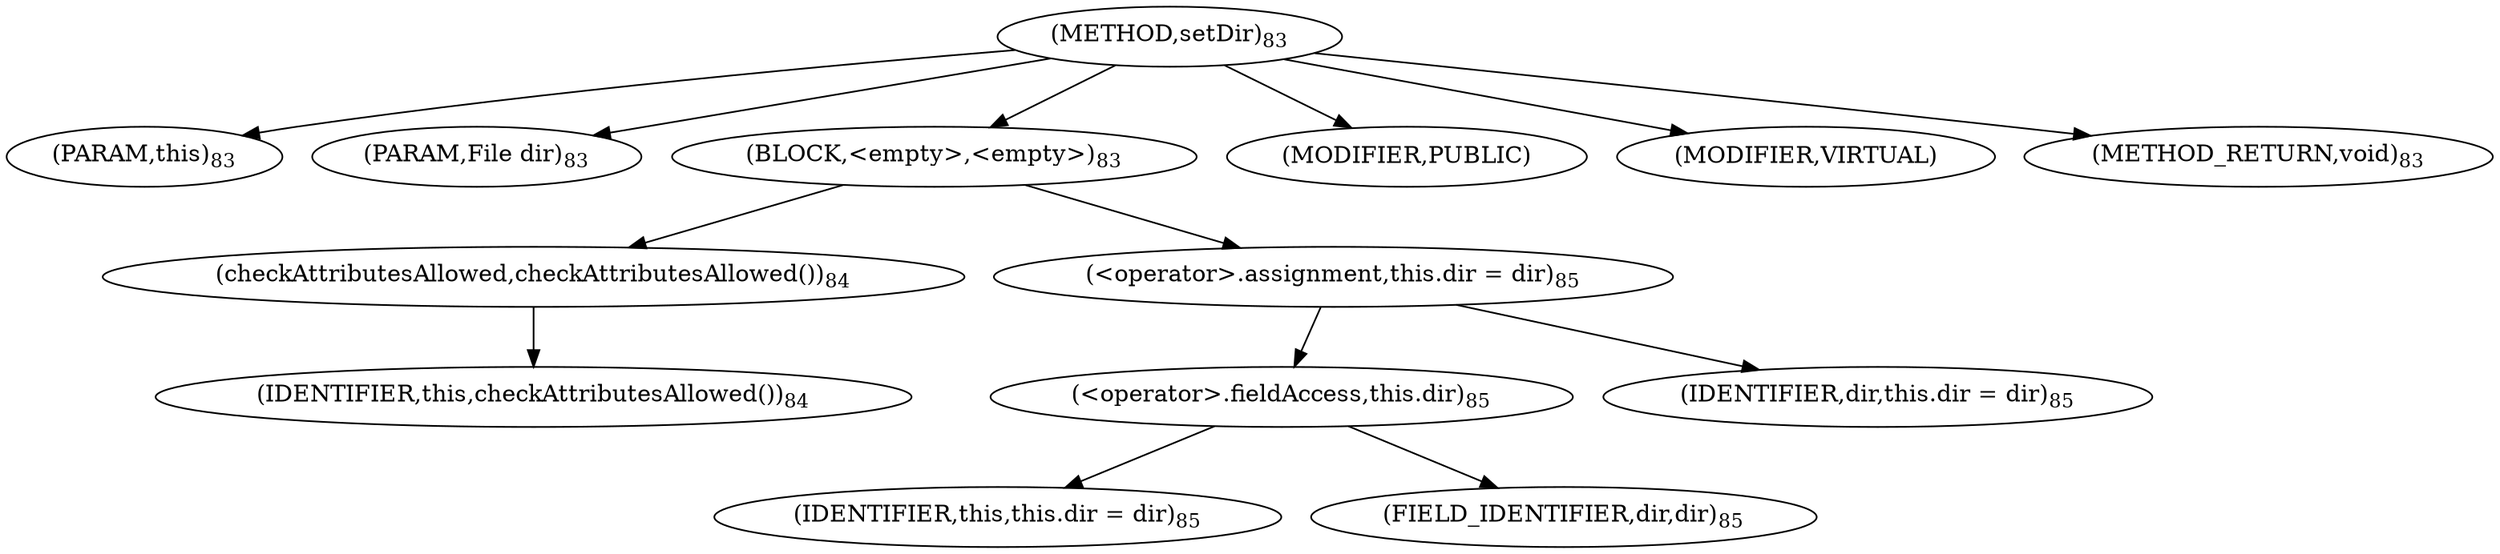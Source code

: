 digraph "setDir" {  
"139" [label = <(METHOD,setDir)<SUB>83</SUB>> ]
"12" [label = <(PARAM,this)<SUB>83</SUB>> ]
"140" [label = <(PARAM,File dir)<SUB>83</SUB>> ]
"141" [label = <(BLOCK,&lt;empty&gt;,&lt;empty&gt;)<SUB>83</SUB>> ]
"142" [label = <(checkAttributesAllowed,checkAttributesAllowed())<SUB>84</SUB>> ]
"11" [label = <(IDENTIFIER,this,checkAttributesAllowed())<SUB>84</SUB>> ]
"143" [label = <(&lt;operator&gt;.assignment,this.dir = dir)<SUB>85</SUB>> ]
"144" [label = <(&lt;operator&gt;.fieldAccess,this.dir)<SUB>85</SUB>> ]
"13" [label = <(IDENTIFIER,this,this.dir = dir)<SUB>85</SUB>> ]
"145" [label = <(FIELD_IDENTIFIER,dir,dir)<SUB>85</SUB>> ]
"146" [label = <(IDENTIFIER,dir,this.dir = dir)<SUB>85</SUB>> ]
"147" [label = <(MODIFIER,PUBLIC)> ]
"148" [label = <(MODIFIER,VIRTUAL)> ]
"149" [label = <(METHOD_RETURN,void)<SUB>83</SUB>> ]
  "139" -> "12" 
  "139" -> "140" 
  "139" -> "141" 
  "139" -> "147" 
  "139" -> "148" 
  "139" -> "149" 
  "141" -> "142" 
  "141" -> "143" 
  "142" -> "11" 
  "143" -> "144" 
  "143" -> "146" 
  "144" -> "13" 
  "144" -> "145" 
}
